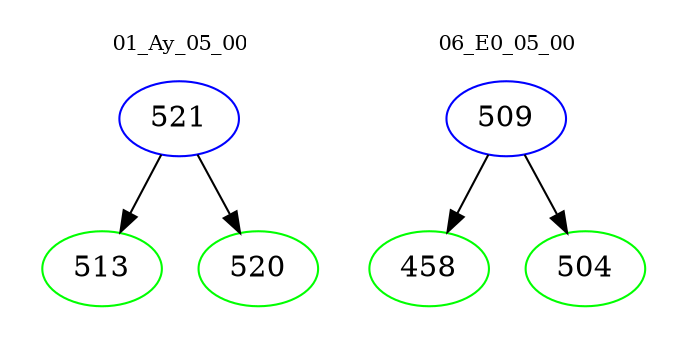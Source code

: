 digraph{
subgraph cluster_0 {
color = white
label = "01_Ay_05_00";
fontsize=10;
T0_521 [label="521", color="blue"]
T0_521 -> T0_513 [color="black"]
T0_513 [label="513", color="green"]
T0_521 -> T0_520 [color="black"]
T0_520 [label="520", color="green"]
}
subgraph cluster_1 {
color = white
label = "06_E0_05_00";
fontsize=10;
T1_509 [label="509", color="blue"]
T1_509 -> T1_458 [color="black"]
T1_458 [label="458", color="green"]
T1_509 -> T1_504 [color="black"]
T1_504 [label="504", color="green"]
}
}
